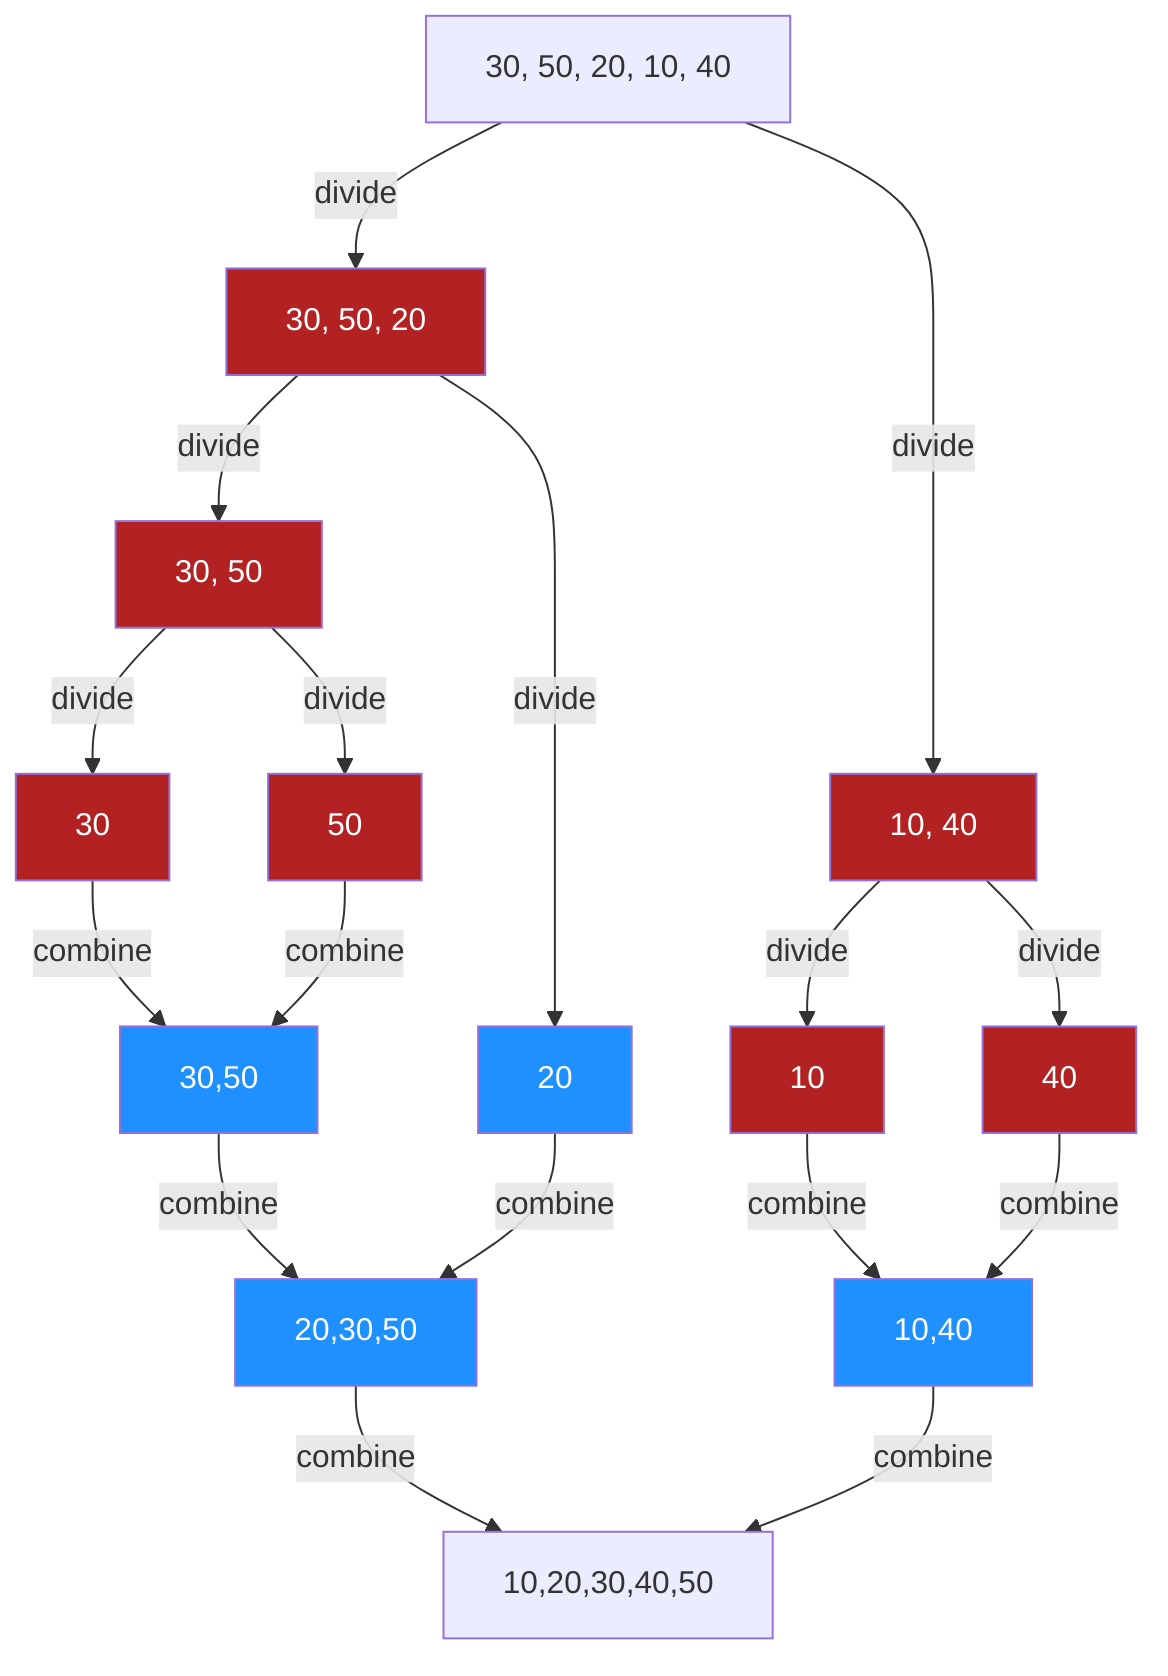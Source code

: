 graph TD
    a[30, 50, 20, 10, 40]
    b[30, 50, 20]
    c[10, 40]
    d[30, 50]
    e[30]
    f[50]
    g[20]
    h[10]
    i[40]
    j[30,50]
    k[20,30,50]
    l[10,40]
    m[10,20,30,40,50]
    a-->|divide|b
    a-->|divide|c
    b-->|divide|d
    b-->|divide|g
    d-->|divide|e
    d-->|divide|f
    c-->|divide|h
    c-->|divide|i
    e-->|combine|j
    f-->|combine|j
    j-->|combine|k
    g-->|combine|k
    h-->|combine|l
    i-->|combine|l
    k-->|combine|m
    l-->|combine|m

style b fill:firebrick,color:white
style c fill:firebrick,color:white
style d fill:firebrick,color:white
style e fill:firebrick,color:white
style f fill:firebrick,color:white
style g fill:dodgerblue,color:white
style h fill:firebrick,color:white
style i fill:firebrick,color:white
style j fill:dodgerblue,color:white
style k fill:dodgerblue,color:white
style l fill:dodgerblue,color:white